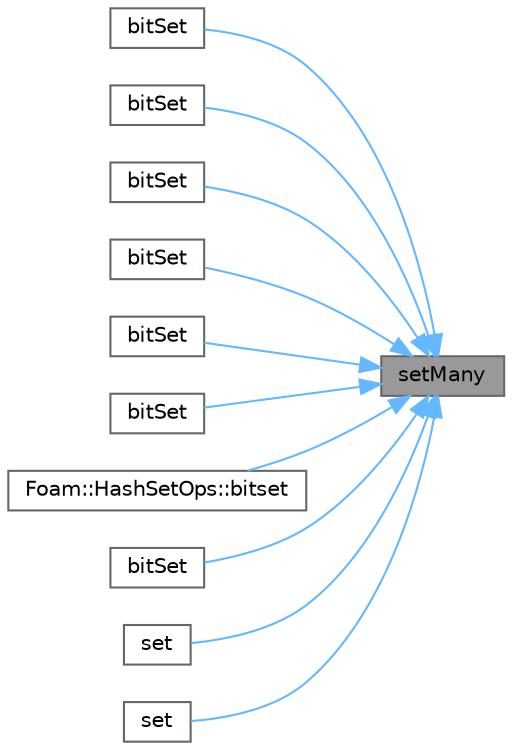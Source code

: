 digraph "setMany"
{
 // LATEX_PDF_SIZE
  bgcolor="transparent";
  edge [fontname=Helvetica,fontsize=10,labelfontname=Helvetica,labelfontsize=10];
  node [fontname=Helvetica,fontsize=10,shape=box,height=0.2,width=0.4];
  rankdir="RL";
  Node1 [id="Node000001",label="setMany",height=0.2,width=0.4,color="gray40", fillcolor="grey60", style="filled", fontcolor="black",tooltip=" "];
  Node1 -> Node2 [id="edge1_Node000001_Node000002",dir="back",color="steelblue1",style="solid",tooltip=" "];
  Node2 [id="Node000002",label="bitSet",height=0.2,width=0.4,color="grey40", fillcolor="white", style="filled",URL="$classFoam_1_1bitSet.html#a6c2dca3fb57f519242a7018e35214765",tooltip=" "];
  Node1 -> Node3 [id="edge2_Node000001_Node000003",dir="back",color="steelblue1",style="solid",tooltip=" "];
  Node3 [id="Node000003",label="bitSet",height=0.2,width=0.4,color="grey40", fillcolor="white", style="filled",URL="$classFoam_1_1bitSet.html#abe8f62d34b8a3b9db13778b56297768c",tooltip=" "];
  Node1 -> Node4 [id="edge3_Node000001_Node000004",dir="back",color="steelblue1",style="solid",tooltip=" "];
  Node4 [id="Node000004",label="bitSet",height=0.2,width=0.4,color="grey40", fillcolor="white", style="filled",URL="$classFoam_1_1bitSet.html#a16ba0b9e7a9601973101b00ded446493",tooltip=" "];
  Node1 -> Node5 [id="edge4_Node000001_Node000005",dir="back",color="steelblue1",style="solid",tooltip=" "];
  Node5 [id="Node000005",label="bitSet",height=0.2,width=0.4,color="grey40", fillcolor="white", style="filled",URL="$classFoam_1_1bitSet.html#a6c24cb4b3731093e82655851f56b0aeb",tooltip=" "];
  Node1 -> Node6 [id="edge5_Node000001_Node000006",dir="back",color="steelblue1",style="solid",tooltip=" "];
  Node6 [id="Node000006",label="bitSet",height=0.2,width=0.4,color="grey40", fillcolor="white", style="filled",URL="$classFoam_1_1bitSet.html#a16c604680d4d7624d0382d889b603900",tooltip=" "];
  Node1 -> Node7 [id="edge6_Node000001_Node000007",dir="back",color="steelblue1",style="solid",tooltip=" "];
  Node7 [id="Node000007",label="bitSet",height=0.2,width=0.4,color="grey40", fillcolor="white", style="filled",URL="$classFoam_1_1bitSet.html#a80a6c0b15e1ecfd6de7eea1d56643a67",tooltip=" "];
  Node1 -> Node8 [id="edge7_Node000001_Node000008",dir="back",color="steelblue1",style="solid",tooltip=" "];
  Node8 [id="Node000008",label="Foam::HashSetOps::bitset",height=0.2,width=0.4,color="grey40", fillcolor="white", style="filled",URL="$namespaceFoam_1_1HashSetOps.html#a1aeaf448f4cb49304b445120282f8dd8",tooltip=" "];
  Node1 -> Node9 [id="edge8_Node000001_Node000009",dir="back",color="steelblue1",style="solid",tooltip=" "];
  Node9 [id="Node000009",label="bitSet",height=0.2,width=0.4,color="grey40", fillcolor="white", style="filled",URL="$classFoam_1_1bitSet.html#aef03e4fa5b781d4d5c6adc20a9fdc3d5",tooltip=" "];
  Node1 -> Node10 [id="edge9_Node000001_Node000010",dir="back",color="steelblue1",style="solid",tooltip=" "];
  Node10 [id="Node000010",label="set",height=0.2,width=0.4,color="grey40", fillcolor="white", style="filled",URL="$classFoam_1_1bitSet.html#afcb0b8d8e5b8debc42923a45a07a1617",tooltip=" "];
  Node1 -> Node11 [id="edge10_Node000001_Node000011",dir="back",color="steelblue1",style="solid",tooltip=" "];
  Node11 [id="Node000011",label="set",height=0.2,width=0.4,color="grey40", fillcolor="white", style="filled",URL="$classFoam_1_1bitSet.html#a6fe055e094c40ae64ca6877b6b8fcf8c",tooltip=" "];
}
